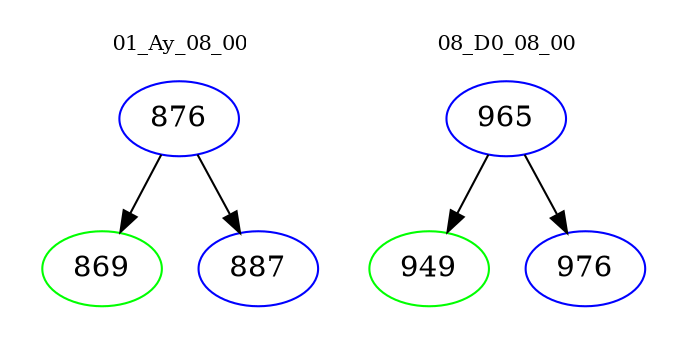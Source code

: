 digraph{
subgraph cluster_0 {
color = white
label = "01_Ay_08_00";
fontsize=10;
T0_876 [label="876", color="blue"]
T0_876 -> T0_869 [color="black"]
T0_869 [label="869", color="green"]
T0_876 -> T0_887 [color="black"]
T0_887 [label="887", color="blue"]
}
subgraph cluster_1 {
color = white
label = "08_D0_08_00";
fontsize=10;
T1_965 [label="965", color="blue"]
T1_965 -> T1_949 [color="black"]
T1_949 [label="949", color="green"]
T1_965 -> T1_976 [color="black"]
T1_976 [label="976", color="blue"]
}
}

